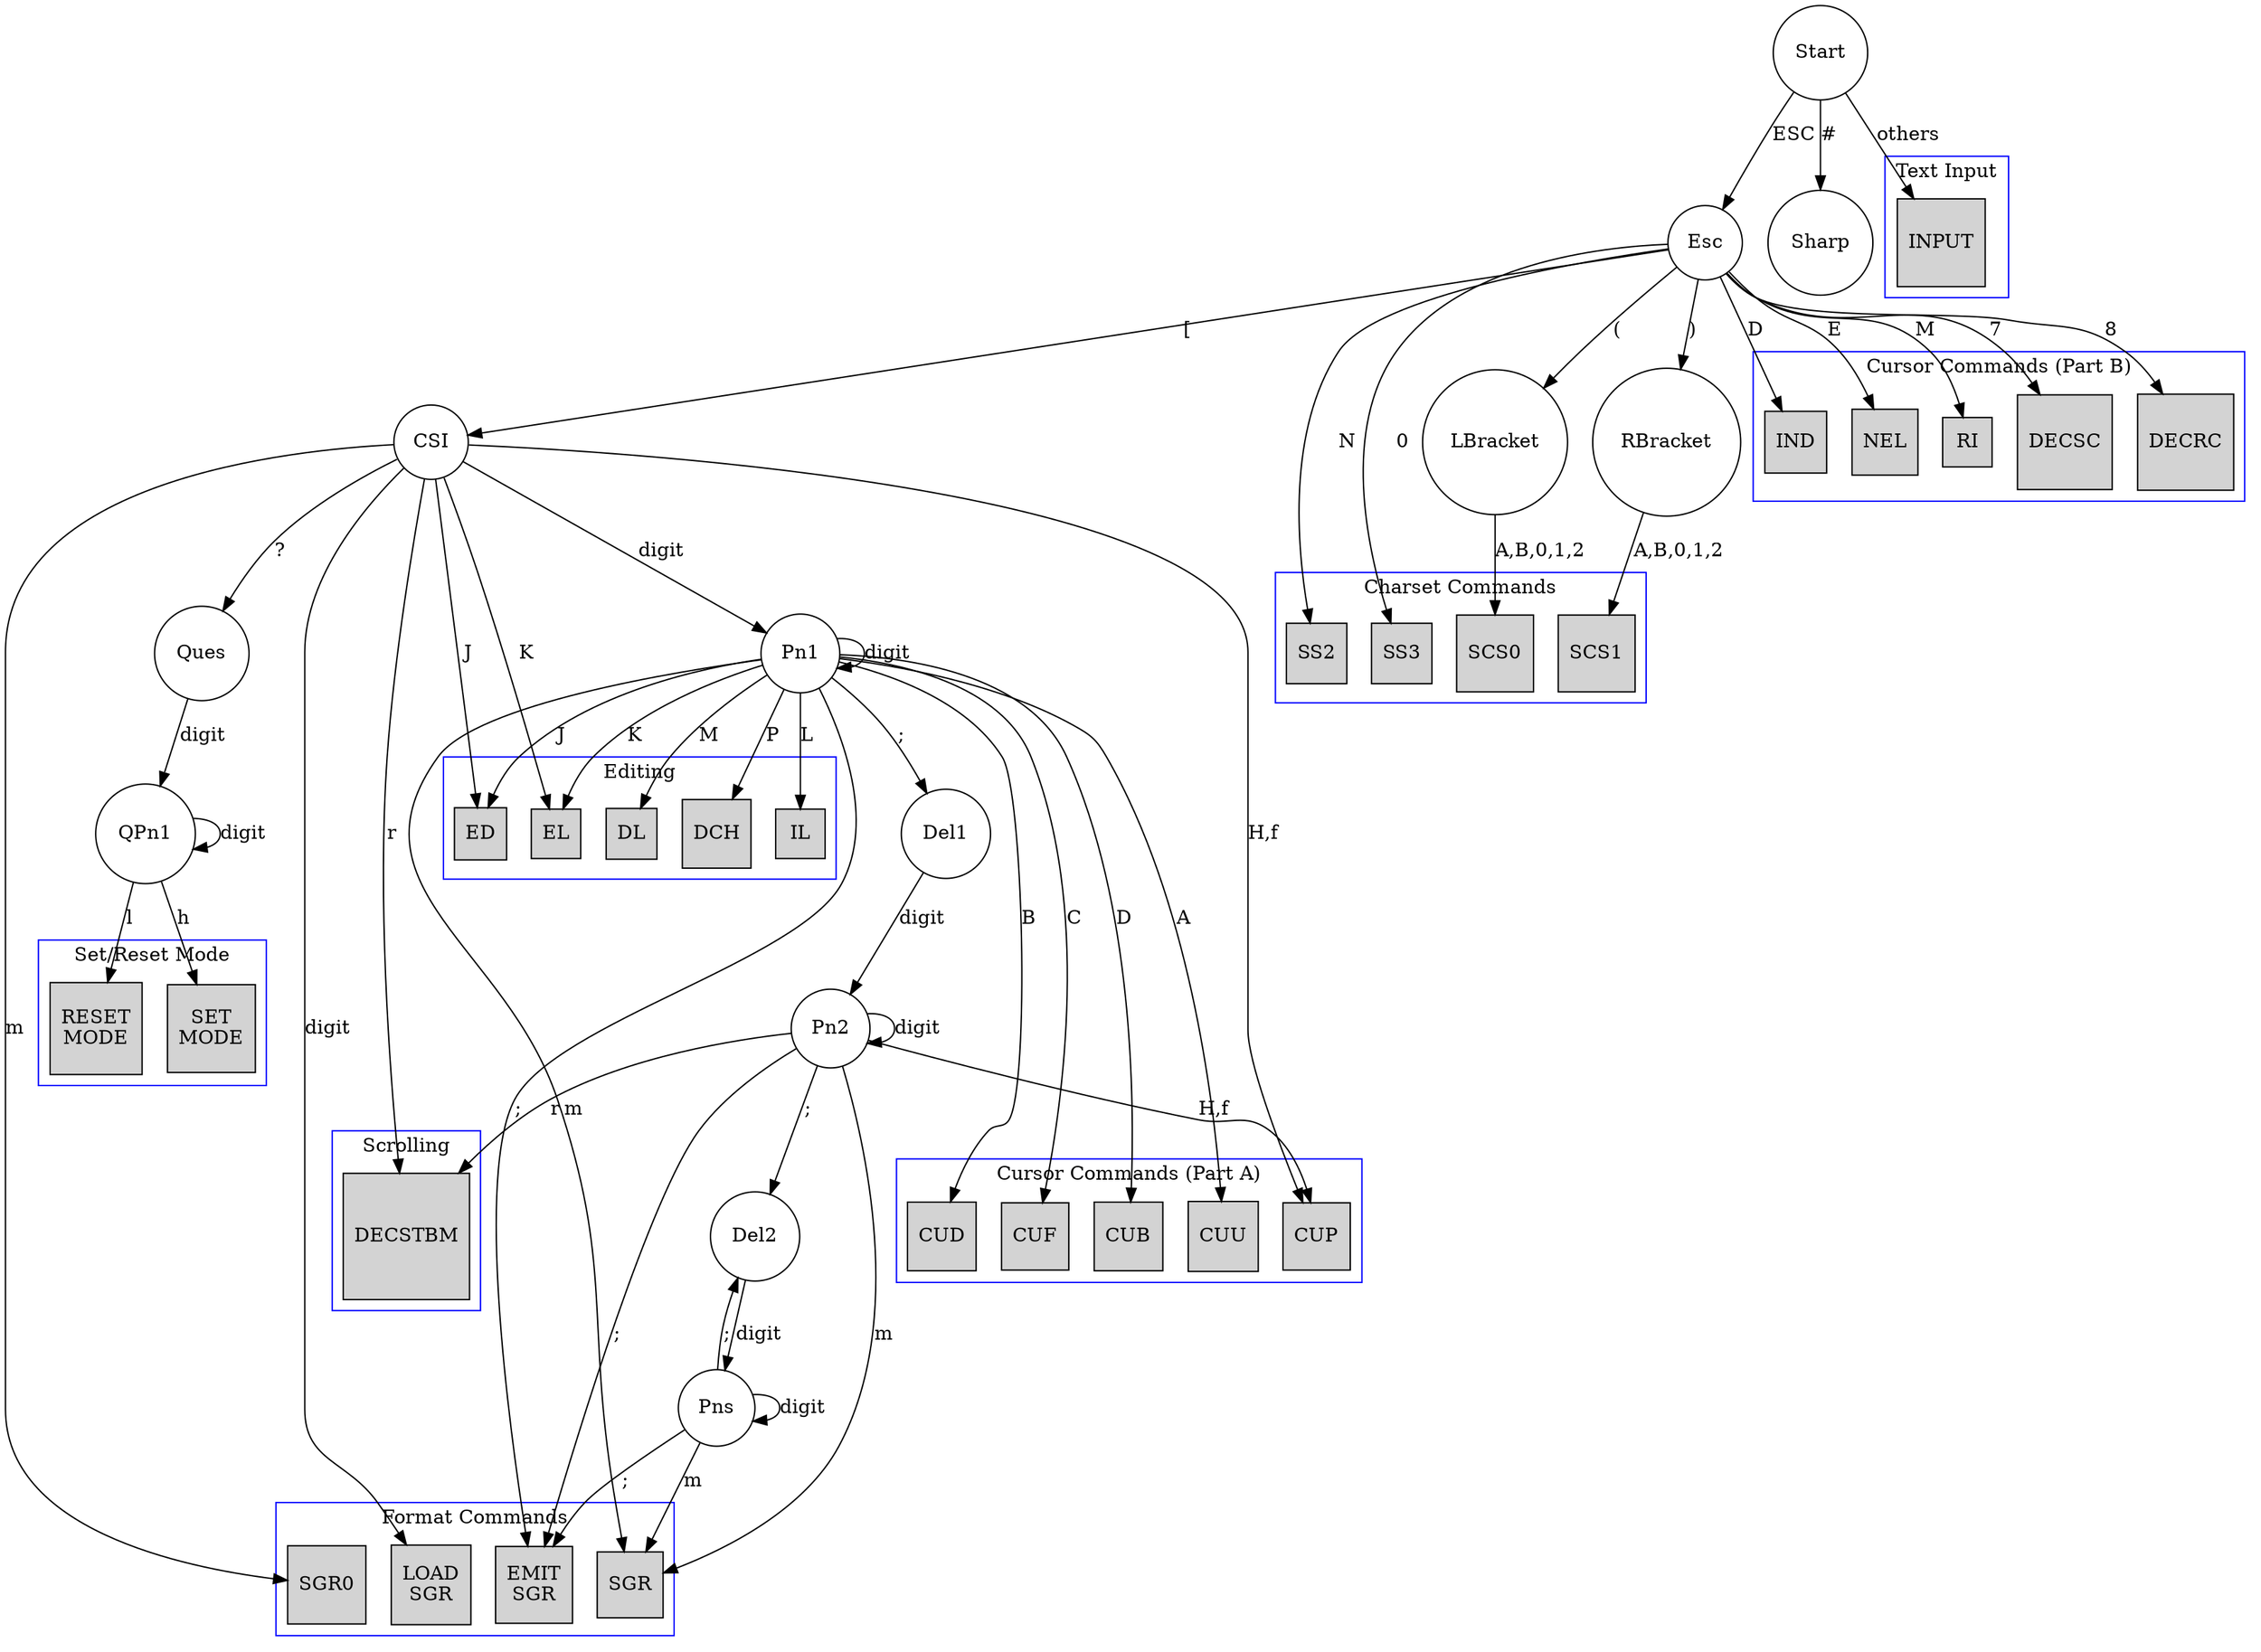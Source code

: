 digraph DFA {   
//	edge[fontname="FangSong"];  
//	node[peripheries=2, fontname="FangSong"];  
//	size="16, 16";  
	node[shape=circle];  

	Start;

	/* Basic structure */

	// ESC
	Start->Esc[label=ESC];

	// ESC #
	Start->Sharp[label="#"];

	// ESC [
	Esc->CSI[label="["];

	// ESC [ Pn
	CSI->Pn1[label="digit"];
	Pn1->Pn1[label="digit"];

	// ESC [ Pn; 
	Pn1->Del1[label=";"];

	// ESC [ Pn; Pn
	Del1->Pn2[label="digit"];
	Pn2->Pn2[label="digit"];

	// ESC [ Pn; Pn; 
	Pn2->Del2[label=";"];

	// ESC [ Pn; Pn; Pns
	Del2->Pns[label="digit"];
	Pns->Pns[label="digit"];
	Pns->Del2[label=";"];

	// ESC (
	Esc->LBracket[label="("];

	// ESC )
	Esc->RBracket[label=")"];

	// ESC [ ?
	CSI->Ques[label="?"];

	// ESC [? Pn
	Ques->QPn1[label="digit"];
	QPn1->QPn1[label="digit"];
	
	/* Format Commands */
	subgraph cluster0 {
		node[style=filled,shape=square];
        color=blue;
        label="Format Commands";  
		SGR; SGR0;
		EMIT_SGR[label="EMIT\nSGR"];
		LOAD_SGR[label="LOAD\nSGR"];
	}

	Pn1->EMIT_SGR[label=";"];
	Pn2->EMIT_SGR[label=";"];
	Pns->EMIT_SGR[label=";"];
	Pn1->SGR[label="m"];
	Pn2->SGR[label="m"];
	Pns->SGR[label="m"];
	CSI->SGR0[label="m"];
	CSI->LOAD_SGR[label="digit"];

	/* Cursor Movement Commands */
	subgraph cluster1a {
		node[style=filled,shape=square];
        color=blue;
        label="Cursor Commands (Part A)";  
		CUU; CUD; CUF; CUB; CUP;
	}

	subgraph cluster1b {
		node[style=filled,shape=square];
        color=blue;
        label="Cursor Commands (Part B)";  
		IND; NEL; RI; DECSC; DECRC;
	}

	// ESC [ Pn A
	Pn1->CUU[label=A];  // Cursor up

	// ESC [ Pn B
	Pn1->CUD[label=B];  // Cursor down

	// ESC [ Pn C
	Pn1->CUF[label=C];  // Cursor forward (right)

	// ESC [ Pn B
	Pn1->CUB[label=D];  // Cursor backward (left)

	// ESC [ Pn; Pn H 
	Pn2->CUP[label="H,f"]; // Cursor Position

	// ESC [ H
	CSI->CUP[label="H,f"]; // Cursor Home

	// ESC D
	Esc->IND[label=D];  // Index

	// ESC E
	Esc->NEL[label=E];  // Next line

	// ESC M
	Esc->RI[label=M];  // Reserve Index

	// ESC 7
	Esc->DECSC[label=7]; // Save cursor

	// ESC 8
	Esc->DECRC[label=8]; // Restore cursor

	/* Scrolling */
	subgraph cluster2 {
		node[style=filled,shape=square];
        color=blue;
        label="Scrolling";  
		DECSTBM;
	}

	// ESC [ Pn; Pn r
	Pn2->DECSTBM[label=r]; // Set top and bottom margins
	CSI->DECSTBM[label=r];

	/* Charset Commands */
	subgraph cluster3 {
		node[style=filled,shape=square];
        color=blue;
        label="Charset Commands";  
		SCS0; SCS1; SS2; SS3;
	}

	LBracket->SCS0[label="A,B,0,1,2"];
	RBracket->SCS1[label="A,B,0,1,2"];
	Esc->SS2[label=N];
	Esc->SS3[label=0];

	/* Erasing */
	subgraph cluster4 {
		node[style=filled,shape=square];
        color=blue;
        label="Erasing";  
		EL; ED;
	}

	CSI->EL[label=K];  // Erase in line
	Pn1->EL[label=K];

	CSI->ED[label=J];  // Erase in display
	Pn1->ED[label=J];

	/* Editing */
	subgraph cluster4 {
		node[style=filled,shape=square];
        color=blue;
        label="Editing";  
		DCH; IL; DL;
	}

	Pn1->DCH[label=P]; // Delete character
	Pn1->IL[label=L];  // Insert line
	Pn1->DL[label=M];  // Delete line

	/* Set/Reset Mode Commands */
	subgraph cluster5 {
		node[style=filled,shape=square];
        color=blue;
        label="Set/Reset Mode";  
		SETMODE[label="SET\nMODE"]; RESETMODE[label="RESET\nMODE"];
	}
	QPn1->SETMODE[label=h]
	QPn1->RESETMODE[label=l]

	subgraph cluster6 {
		node[style=filled,shape=square];
        color=blue;
        label="Text Input";  
		INPUT;
	}
	Start->INPUT[label=others];
}         
